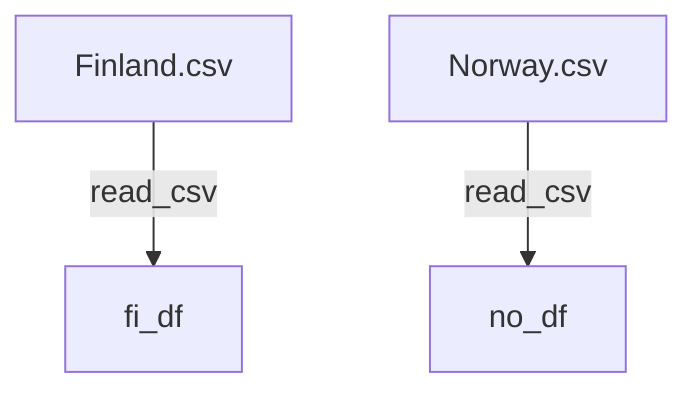 flowchart TD
    A1["Finland.csv"] -->|read_csv| B1["fi_df"]
    A2["Norway.csv"] -->|read_csv| B2["no_df"]